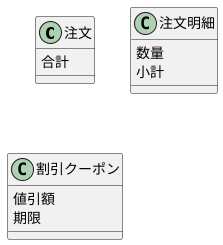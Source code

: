 @startuml ハンバーガーショップ
class 注文{
    合計
}
class 注文明細{
    数量
    小計
}
class 割引クーポン{
    値引額
    期限
}
@enduml